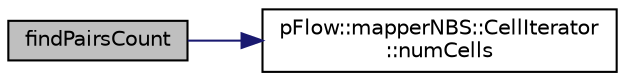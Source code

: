 digraph "findPairsCount"
{
 // LATEX_PDF_SIZE
  edge [fontname="Helvetica",fontsize="10",labelfontname="Helvetica",labelfontsize="10"];
  node [fontname="Helvetica",fontsize="10",shape=record];
  rankdir="LR";
  Node1 [label="findPairsCount",height=0.2,width=0.4,color="black", fillcolor="grey75", style="filled", fontcolor="black",tooltip=" "];
  Node1 -> Node2 [color="midnightblue",fontsize="10",style="solid",fontname="Helvetica"];
  Node2 [label="pFlow::mapperNBS::CellIterator\l::numCells",height=0.2,width=0.4,color="black", fillcolor="white", style="filled",URL="$classpFlow_1_1mapperNBS_1_1CellIterator.html#ada9ae4332131c4fd3c1633b55a469c32",tooltip=" "];
}
